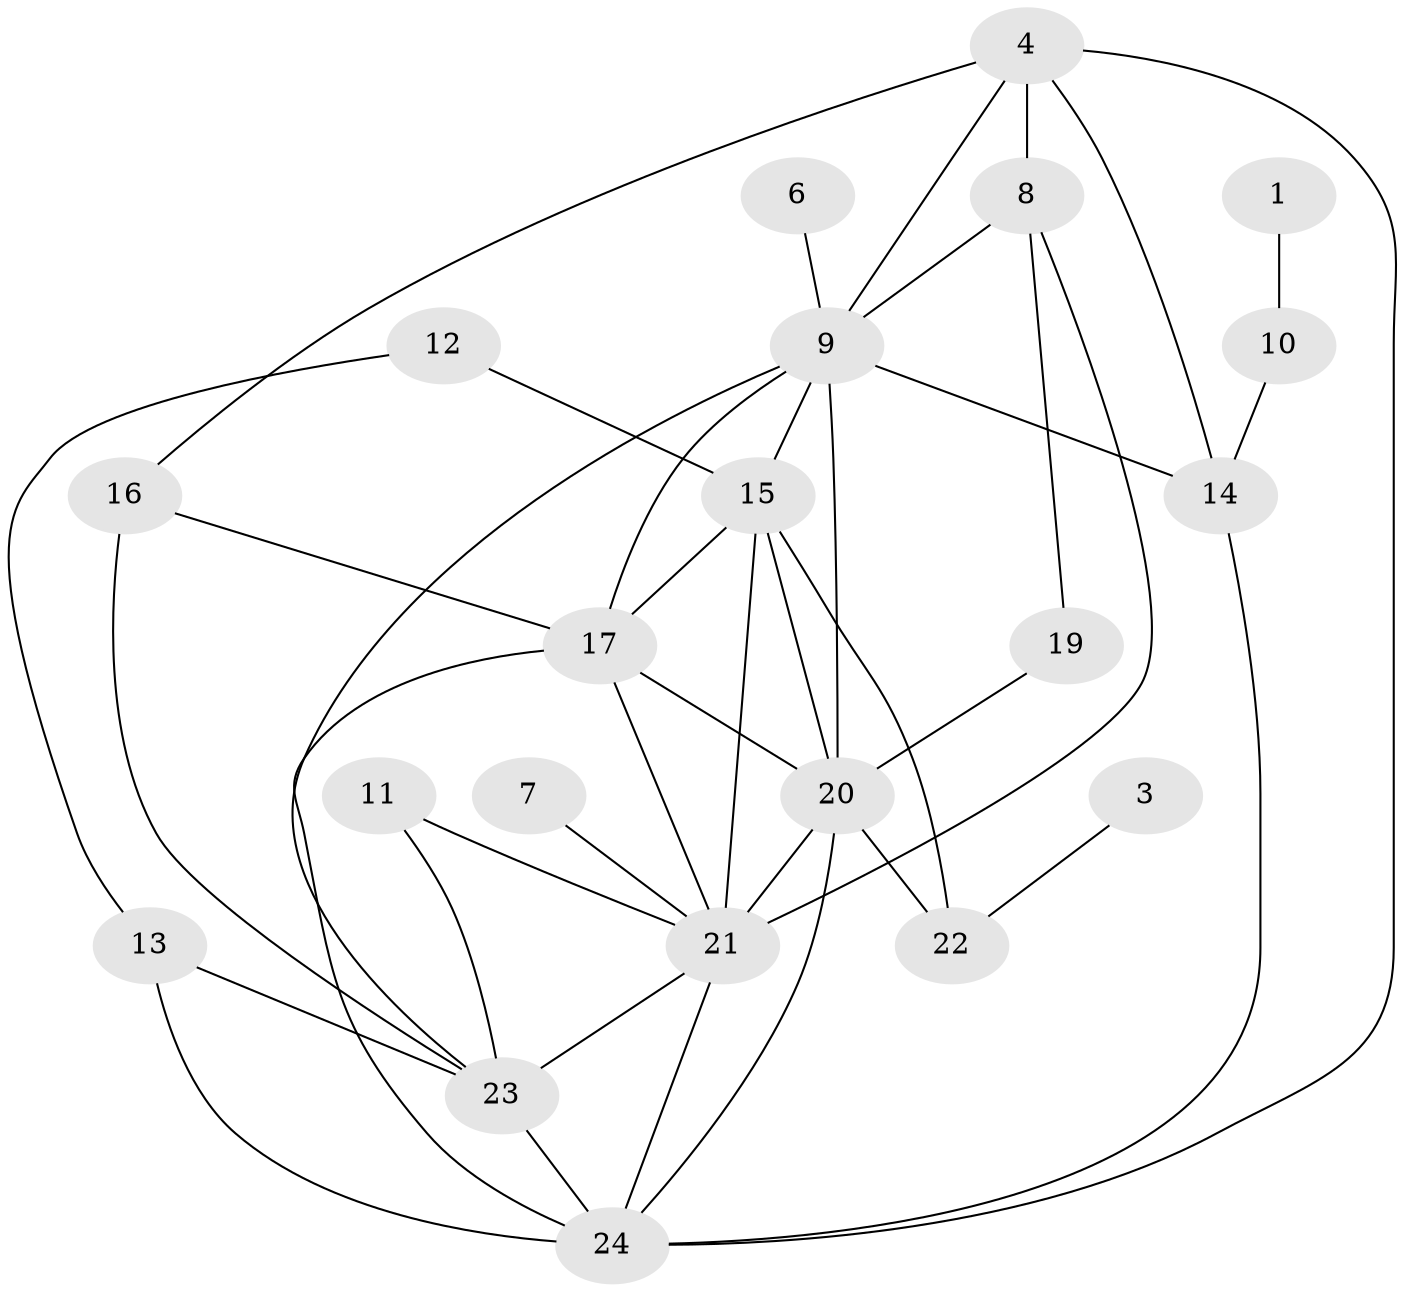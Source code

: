 // original degree distribution, {4: 0.189873417721519, 1: 0.1518987341772152, 3: 0.17721518987341772, 2: 0.27848101265822783, 5: 0.08860759493670886, 6: 0.06329113924050633, 0: 0.0379746835443038, 7: 0.012658227848101266}
// Generated by graph-tools (version 1.1) at 2025/35/03/04/25 23:35:46]
// undirected, 21 vertices, 41 edges
graph export_dot {
  node [color=gray90,style=filled];
  1;
  3;
  4;
  6;
  7;
  8;
  9;
  10;
  11;
  12;
  13;
  14;
  15;
  16;
  17;
  19;
  20;
  21;
  22;
  23;
  24;
  1 -- 10 [weight=1.0];
  3 -- 22 [weight=3.0];
  4 -- 8 [weight=1.0];
  4 -- 9 [weight=1.0];
  4 -- 14 [weight=1.0];
  4 -- 16 [weight=1.0];
  4 -- 24 [weight=1.0];
  6 -- 9 [weight=1.0];
  7 -- 21 [weight=1.0];
  8 -- 9 [weight=1.0];
  8 -- 19 [weight=1.0];
  8 -- 21 [weight=1.0];
  9 -- 14 [weight=1.0];
  9 -- 15 [weight=1.0];
  9 -- 17 [weight=2.0];
  9 -- 20 [weight=2.0];
  9 -- 23 [weight=1.0];
  10 -- 14 [weight=1.0];
  11 -- 21 [weight=2.0];
  11 -- 23 [weight=2.0];
  12 -- 13 [weight=1.0];
  12 -- 15 [weight=1.0];
  13 -- 23 [weight=1.0];
  13 -- 24 [weight=1.0];
  14 -- 24 [weight=1.0];
  15 -- 17 [weight=1.0];
  15 -- 20 [weight=2.0];
  15 -- 21 [weight=1.0];
  15 -- 22 [weight=3.0];
  16 -- 17 [weight=1.0];
  16 -- 23 [weight=1.0];
  17 -- 20 [weight=2.0];
  17 -- 21 [weight=1.0];
  17 -- 24 [weight=2.0];
  19 -- 20 [weight=1.0];
  20 -- 21 [weight=5.0];
  20 -- 22 [weight=3.0];
  20 -- 24 [weight=1.0];
  21 -- 23 [weight=1.0];
  21 -- 24 [weight=1.0];
  23 -- 24 [weight=1.0];
}
